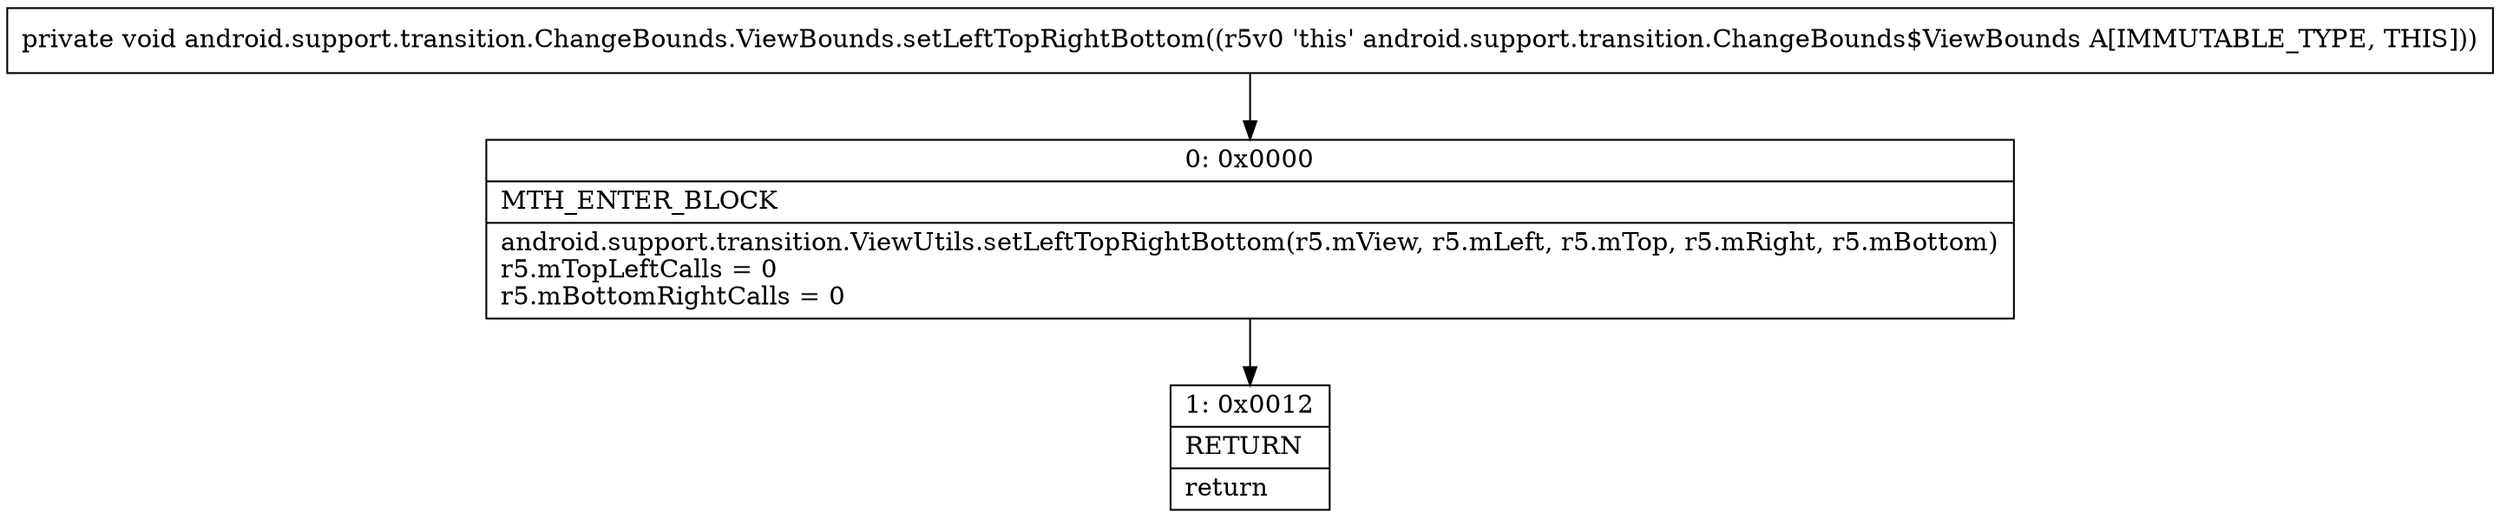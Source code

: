 digraph "CFG forandroid.support.transition.ChangeBounds.ViewBounds.setLeftTopRightBottom()V" {
Node_0 [shape=record,label="{0\:\ 0x0000|MTH_ENTER_BLOCK\l|android.support.transition.ViewUtils.setLeftTopRightBottom(r5.mView, r5.mLeft, r5.mTop, r5.mRight, r5.mBottom)\lr5.mTopLeftCalls = 0\lr5.mBottomRightCalls = 0\l}"];
Node_1 [shape=record,label="{1\:\ 0x0012|RETURN\l|return\l}"];
MethodNode[shape=record,label="{private void android.support.transition.ChangeBounds.ViewBounds.setLeftTopRightBottom((r5v0 'this' android.support.transition.ChangeBounds$ViewBounds A[IMMUTABLE_TYPE, THIS])) }"];
MethodNode -> Node_0;
Node_0 -> Node_1;
}


